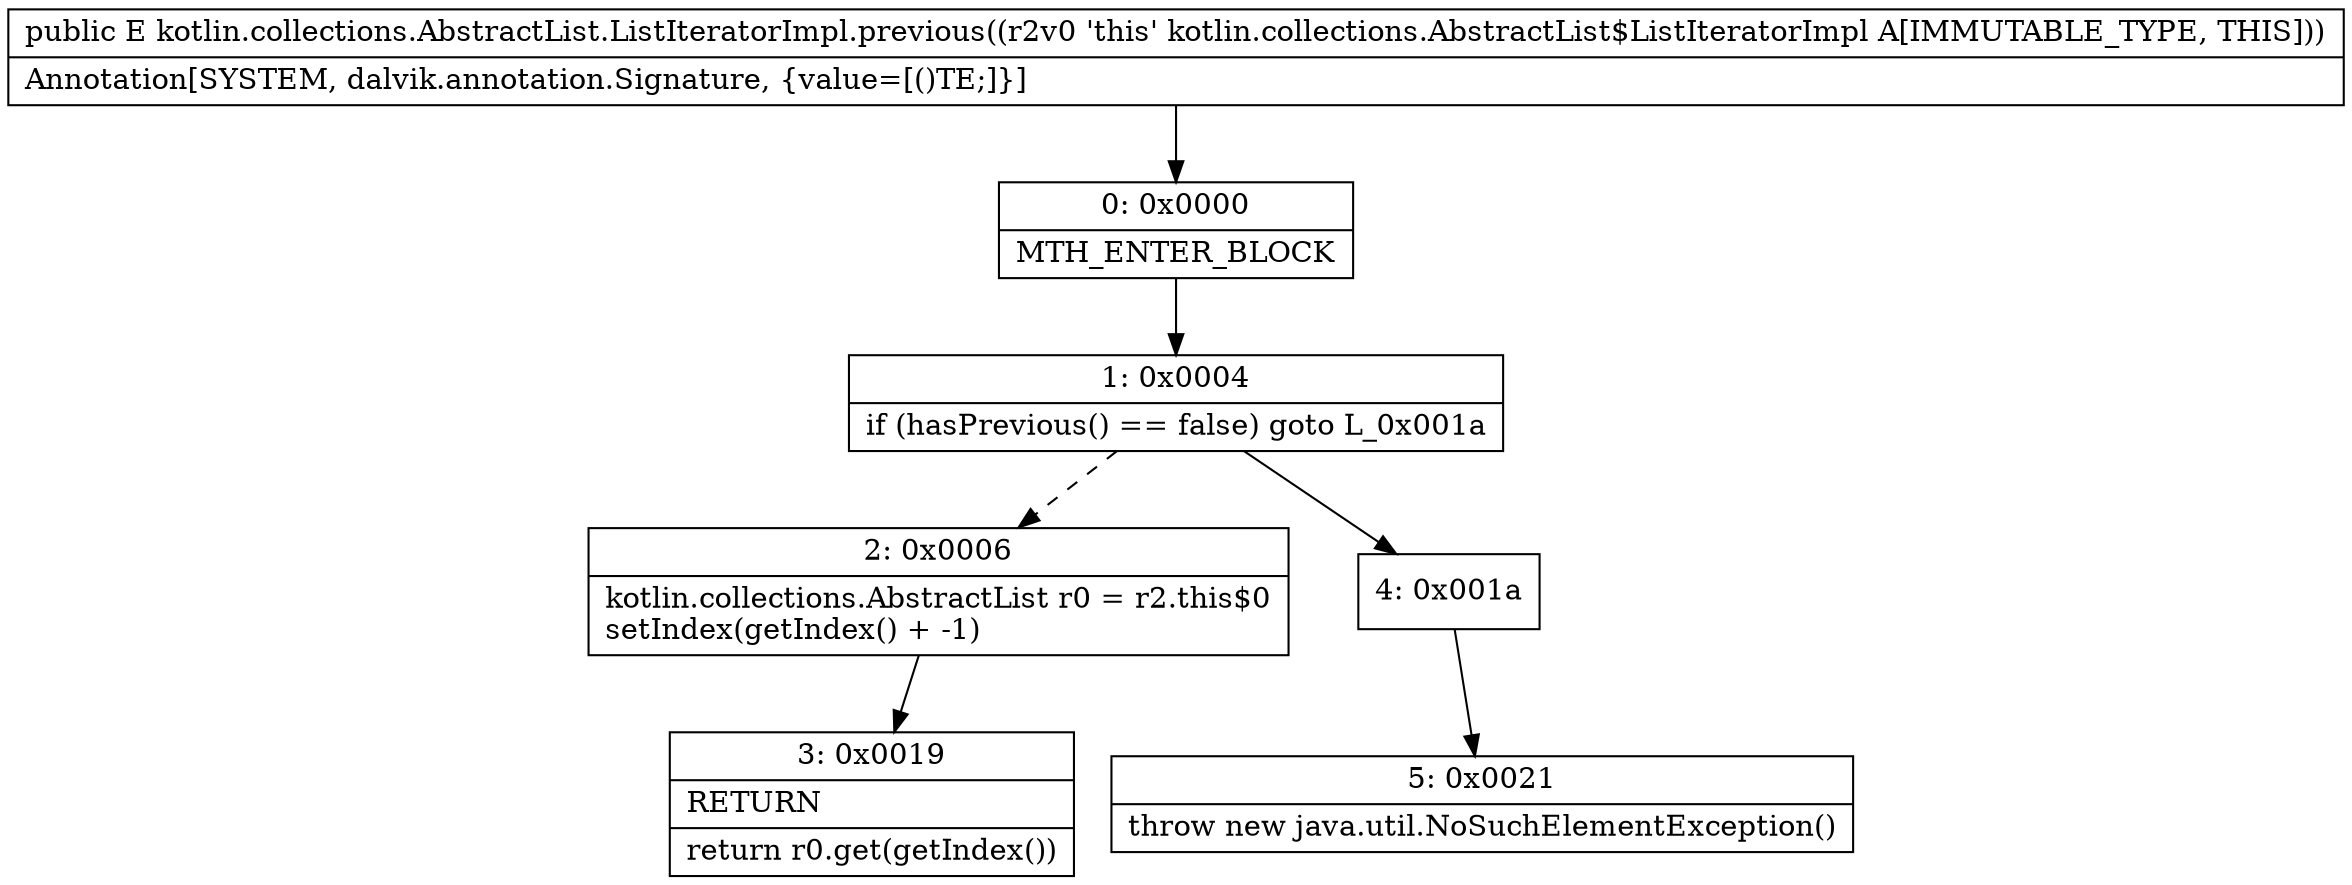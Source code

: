 digraph "CFG forkotlin.collections.AbstractList.ListIteratorImpl.previous()Ljava\/lang\/Object;" {
Node_0 [shape=record,label="{0\:\ 0x0000|MTH_ENTER_BLOCK\l}"];
Node_1 [shape=record,label="{1\:\ 0x0004|if (hasPrevious() == false) goto L_0x001a\l}"];
Node_2 [shape=record,label="{2\:\ 0x0006|kotlin.collections.AbstractList r0 = r2.this$0\lsetIndex(getIndex() + \-1)\l}"];
Node_3 [shape=record,label="{3\:\ 0x0019|RETURN\l|return r0.get(getIndex())\l}"];
Node_4 [shape=record,label="{4\:\ 0x001a}"];
Node_5 [shape=record,label="{5\:\ 0x0021|throw new java.util.NoSuchElementException()\l}"];
MethodNode[shape=record,label="{public E kotlin.collections.AbstractList.ListIteratorImpl.previous((r2v0 'this' kotlin.collections.AbstractList$ListIteratorImpl A[IMMUTABLE_TYPE, THIS]))  | Annotation[SYSTEM, dalvik.annotation.Signature, \{value=[()TE;]\}]\l}"];
MethodNode -> Node_0;
Node_0 -> Node_1;
Node_1 -> Node_2[style=dashed];
Node_1 -> Node_4;
Node_2 -> Node_3;
Node_4 -> Node_5;
}

